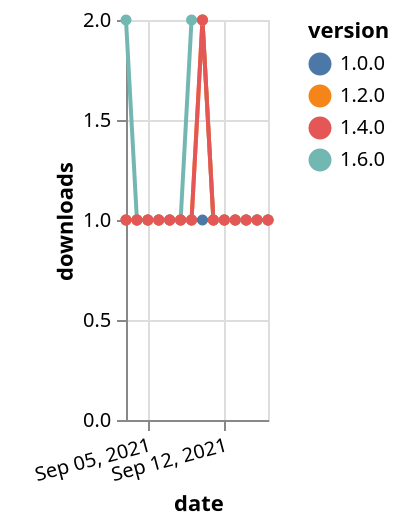 {"$schema": "https://vega.github.io/schema/vega-lite/v5.json", "description": "A simple bar chart with embedded data.", "data": {"values": [{"date": "2021-09-03", "total": 112, "delta": 2, "version": "1.6.0"}, {"date": "2021-09-04", "total": 113, "delta": 1, "version": "1.6.0"}, {"date": "2021-09-05", "total": 114, "delta": 1, "version": "1.6.0"}, {"date": "2021-09-06", "total": 115, "delta": 1, "version": "1.6.0"}, {"date": "2021-09-07", "total": 116, "delta": 1, "version": "1.6.0"}, {"date": "2021-09-08", "total": 117, "delta": 1, "version": "1.6.0"}, {"date": "2021-09-09", "total": 119, "delta": 2, "version": "1.6.0"}, {"date": "2021-09-10", "total": 121, "delta": 2, "version": "1.6.0"}, {"date": "2021-09-11", "total": 122, "delta": 1, "version": "1.6.0"}, {"date": "2021-09-12", "total": 123, "delta": 1, "version": "1.6.0"}, {"date": "2021-09-13", "total": 124, "delta": 1, "version": "1.6.0"}, {"date": "2021-09-14", "total": 125, "delta": 1, "version": "1.6.0"}, {"date": "2021-09-15", "total": 126, "delta": 1, "version": "1.6.0"}, {"date": "2021-09-16", "total": 127, "delta": 1, "version": "1.6.0"}, {"date": "2021-09-03", "total": 159, "delta": 1, "version": "1.0.0"}, {"date": "2021-09-04", "total": 160, "delta": 1, "version": "1.0.0"}, {"date": "2021-09-05", "total": 161, "delta": 1, "version": "1.0.0"}, {"date": "2021-09-06", "total": 162, "delta": 1, "version": "1.0.0"}, {"date": "2021-09-07", "total": 163, "delta": 1, "version": "1.0.0"}, {"date": "2021-09-08", "total": 164, "delta": 1, "version": "1.0.0"}, {"date": "2021-09-09", "total": 165, "delta": 1, "version": "1.0.0"}, {"date": "2021-09-10", "total": 166, "delta": 1, "version": "1.0.0"}, {"date": "2021-09-11", "total": 167, "delta": 1, "version": "1.0.0"}, {"date": "2021-09-12", "total": 168, "delta": 1, "version": "1.0.0"}, {"date": "2021-09-13", "total": 169, "delta": 1, "version": "1.0.0"}, {"date": "2021-09-14", "total": 170, "delta": 1, "version": "1.0.0"}, {"date": "2021-09-15", "total": 171, "delta": 1, "version": "1.0.0"}, {"date": "2021-09-16", "total": 172, "delta": 1, "version": "1.0.0"}, {"date": "2021-09-03", "total": 143, "delta": 1, "version": "1.2.0"}, {"date": "2021-09-04", "total": 144, "delta": 1, "version": "1.2.0"}, {"date": "2021-09-05", "total": 145, "delta": 1, "version": "1.2.0"}, {"date": "2021-09-06", "total": 146, "delta": 1, "version": "1.2.0"}, {"date": "2021-09-07", "total": 147, "delta": 1, "version": "1.2.0"}, {"date": "2021-09-08", "total": 148, "delta": 1, "version": "1.2.0"}, {"date": "2021-09-09", "total": 149, "delta": 1, "version": "1.2.0"}, {"date": "2021-09-10", "total": 151, "delta": 2, "version": "1.2.0"}, {"date": "2021-09-11", "total": 152, "delta": 1, "version": "1.2.0"}, {"date": "2021-09-12", "total": 153, "delta": 1, "version": "1.2.0"}, {"date": "2021-09-13", "total": 154, "delta": 1, "version": "1.2.0"}, {"date": "2021-09-14", "total": 155, "delta": 1, "version": "1.2.0"}, {"date": "2021-09-15", "total": 156, "delta": 1, "version": "1.2.0"}, {"date": "2021-09-16", "total": 157, "delta": 1, "version": "1.2.0"}, {"date": "2021-09-03", "total": 165, "delta": 1, "version": "1.4.0"}, {"date": "2021-09-04", "total": 166, "delta": 1, "version": "1.4.0"}, {"date": "2021-09-05", "total": 167, "delta": 1, "version": "1.4.0"}, {"date": "2021-09-06", "total": 168, "delta": 1, "version": "1.4.0"}, {"date": "2021-09-07", "total": 169, "delta": 1, "version": "1.4.0"}, {"date": "2021-09-08", "total": 170, "delta": 1, "version": "1.4.0"}, {"date": "2021-09-09", "total": 171, "delta": 1, "version": "1.4.0"}, {"date": "2021-09-10", "total": 173, "delta": 2, "version": "1.4.0"}, {"date": "2021-09-11", "total": 174, "delta": 1, "version": "1.4.0"}, {"date": "2021-09-12", "total": 175, "delta": 1, "version": "1.4.0"}, {"date": "2021-09-13", "total": 176, "delta": 1, "version": "1.4.0"}, {"date": "2021-09-14", "total": 177, "delta": 1, "version": "1.4.0"}, {"date": "2021-09-15", "total": 178, "delta": 1, "version": "1.4.0"}, {"date": "2021-09-16", "total": 179, "delta": 1, "version": "1.4.0"}]}, "width": "container", "mark": {"type": "line", "point": {"filled": true}}, "encoding": {"x": {"field": "date", "type": "temporal", "timeUnit": "yearmonthdate", "title": "date", "axis": {"labelAngle": -15}}, "y": {"field": "delta", "type": "quantitative", "title": "downloads"}, "color": {"field": "version", "type": "nominal"}, "tooltip": {"field": "delta"}}}